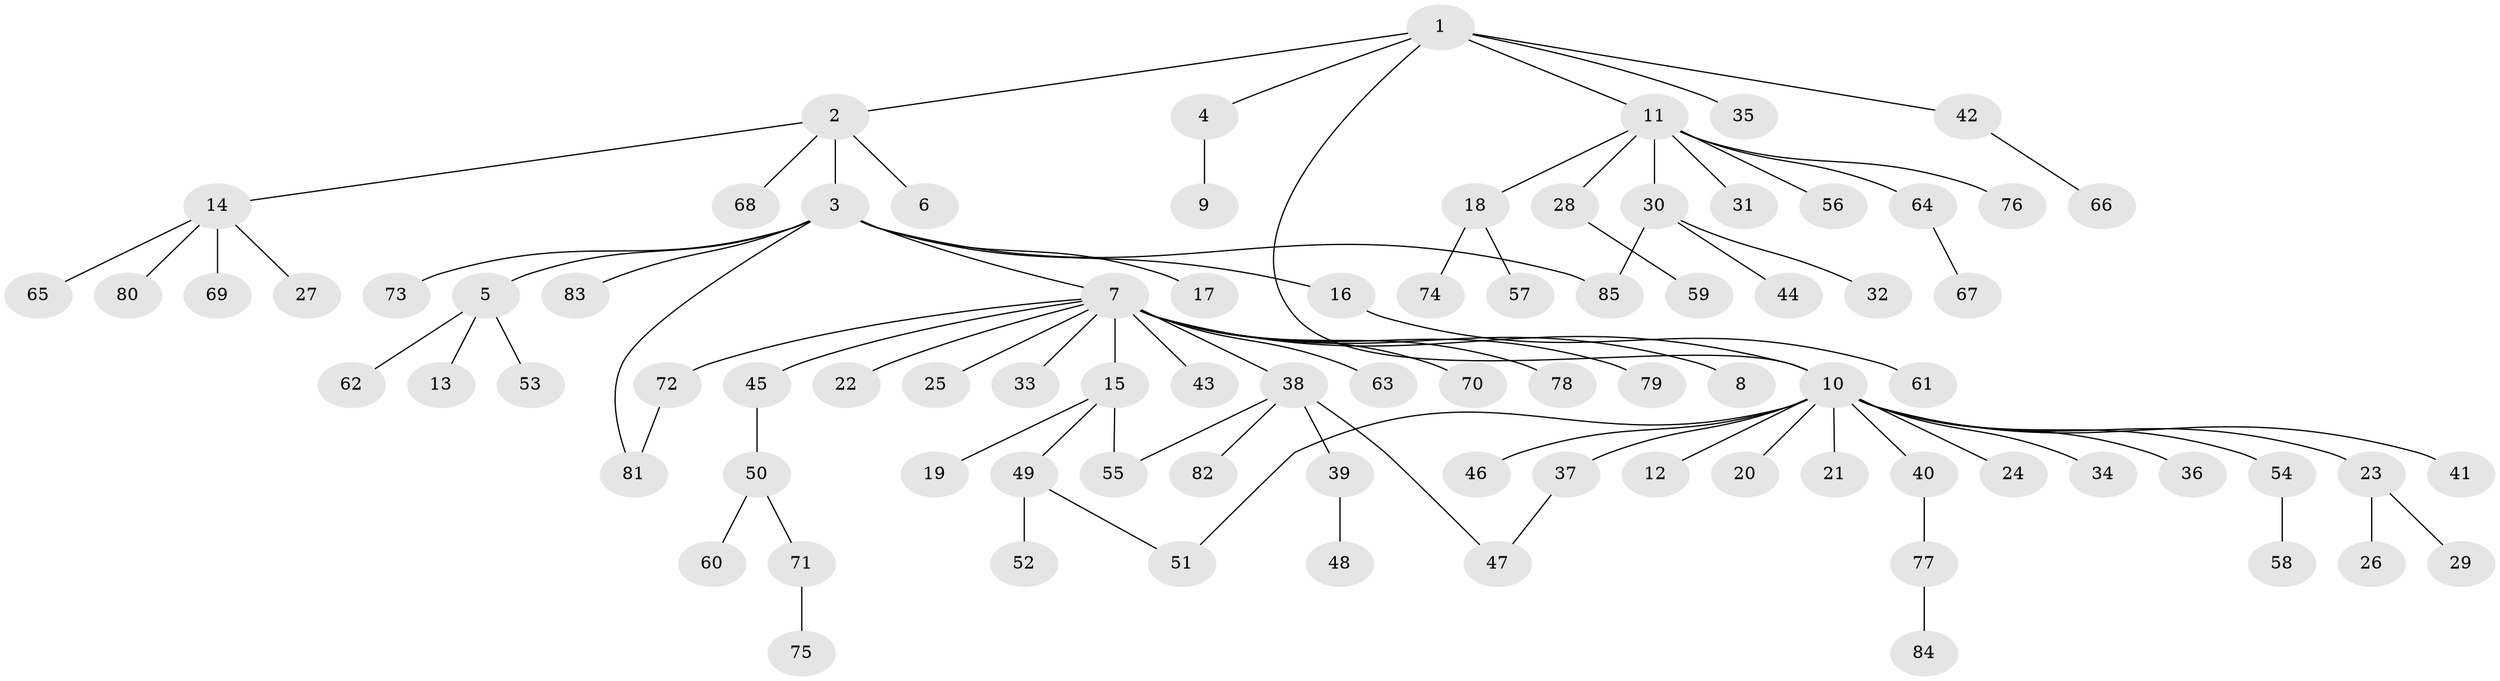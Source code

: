 // coarse degree distribution, {8: 0.08, 1: 0.64, 2: 0.12, 4: 0.04, 6: 0.04, 3: 0.08}
// Generated by graph-tools (version 1.1) at 2025/18/03/04/25 18:18:29]
// undirected, 85 vertices, 90 edges
graph export_dot {
graph [start="1"]
  node [color=gray90,style=filled];
  1;
  2;
  3;
  4;
  5;
  6;
  7;
  8;
  9;
  10;
  11;
  12;
  13;
  14;
  15;
  16;
  17;
  18;
  19;
  20;
  21;
  22;
  23;
  24;
  25;
  26;
  27;
  28;
  29;
  30;
  31;
  32;
  33;
  34;
  35;
  36;
  37;
  38;
  39;
  40;
  41;
  42;
  43;
  44;
  45;
  46;
  47;
  48;
  49;
  50;
  51;
  52;
  53;
  54;
  55;
  56;
  57;
  58;
  59;
  60;
  61;
  62;
  63;
  64;
  65;
  66;
  67;
  68;
  69;
  70;
  71;
  72;
  73;
  74;
  75;
  76;
  77;
  78;
  79;
  80;
  81;
  82;
  83;
  84;
  85;
  1 -- 2;
  1 -- 4;
  1 -- 10;
  1 -- 11;
  1 -- 35;
  1 -- 42;
  2 -- 3;
  2 -- 6;
  2 -- 14;
  2 -- 68;
  3 -- 5;
  3 -- 7;
  3 -- 16;
  3 -- 17;
  3 -- 73;
  3 -- 81;
  3 -- 83;
  3 -- 85;
  4 -- 9;
  5 -- 13;
  5 -- 53;
  5 -- 62;
  7 -- 8;
  7 -- 10;
  7 -- 15;
  7 -- 22;
  7 -- 25;
  7 -- 33;
  7 -- 38;
  7 -- 43;
  7 -- 45;
  7 -- 63;
  7 -- 70;
  7 -- 72;
  7 -- 78;
  7 -- 79;
  10 -- 12;
  10 -- 20;
  10 -- 21;
  10 -- 23;
  10 -- 24;
  10 -- 34;
  10 -- 36;
  10 -- 37;
  10 -- 40;
  10 -- 41;
  10 -- 46;
  10 -- 51;
  10 -- 54;
  11 -- 18;
  11 -- 28;
  11 -- 30;
  11 -- 31;
  11 -- 56;
  11 -- 64;
  11 -- 76;
  14 -- 27;
  14 -- 65;
  14 -- 69;
  14 -- 80;
  15 -- 19;
  15 -- 49;
  15 -- 55;
  16 -- 61;
  18 -- 57;
  18 -- 74;
  23 -- 26;
  23 -- 29;
  28 -- 59;
  30 -- 32;
  30 -- 44;
  30 -- 85;
  37 -- 47;
  38 -- 39;
  38 -- 47;
  38 -- 55;
  38 -- 82;
  39 -- 48;
  40 -- 77;
  42 -- 66;
  45 -- 50;
  49 -- 51;
  49 -- 52;
  50 -- 60;
  50 -- 71;
  54 -- 58;
  64 -- 67;
  71 -- 75;
  72 -- 81;
  77 -- 84;
}
